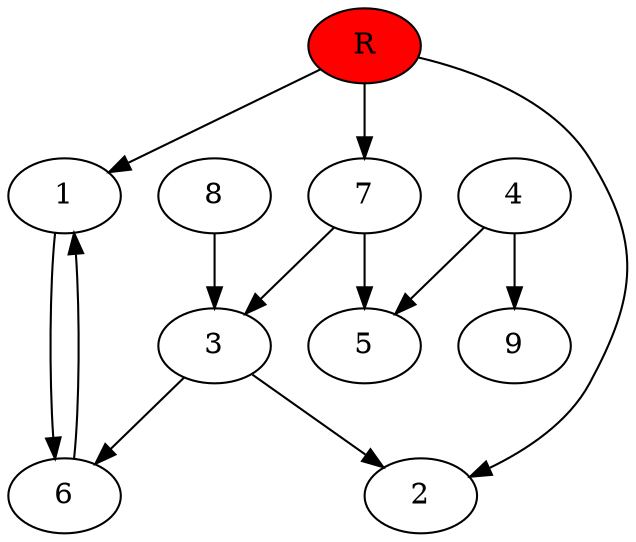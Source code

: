 digraph prb81174 {
	1
	2
	3
	4
	5
	6
	7
	8
	R [fillcolor="#ff0000" style=filled]
	1 -> 6
	3 -> 2
	3 -> 6
	4 -> 5
	4 -> 9
	6 -> 1
	7 -> 3
	7 -> 5
	8 -> 3
	R -> 1
	R -> 2
	R -> 7
}
